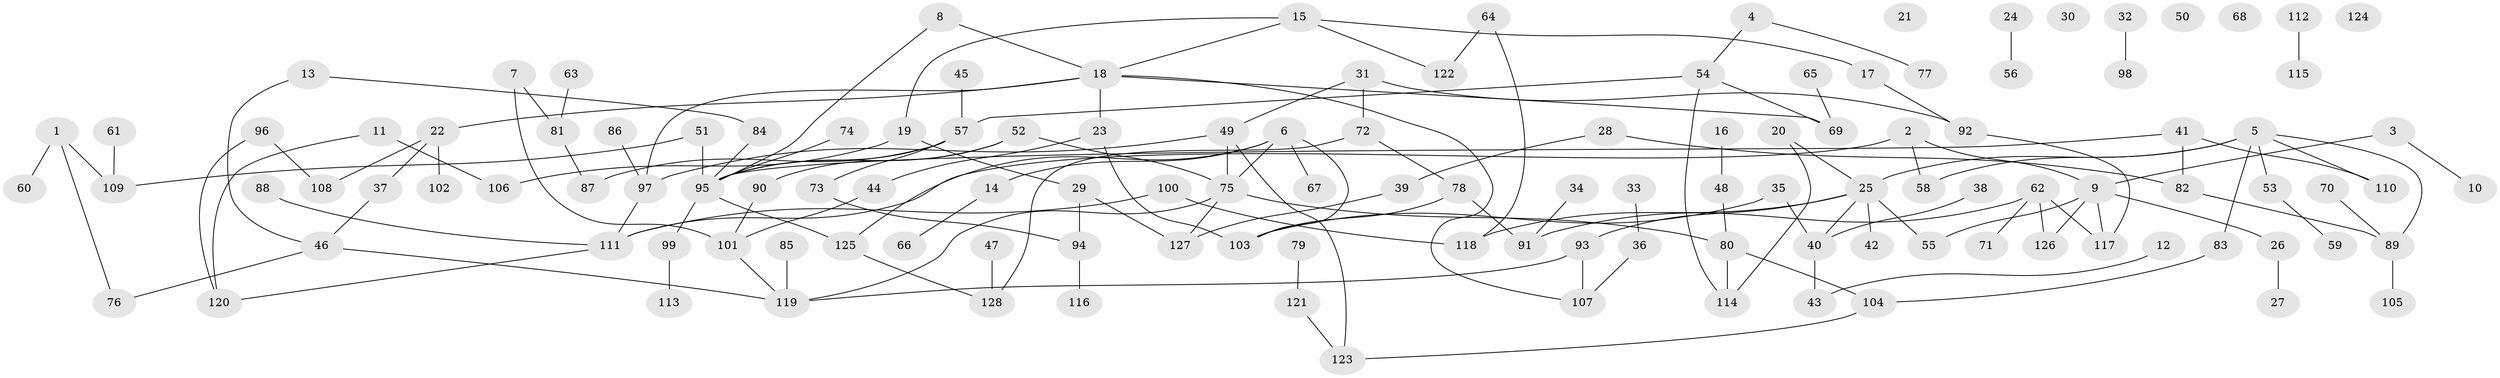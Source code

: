 // Generated by graph-tools (version 1.1) at 2025/25/03/09/25 03:25:20]
// undirected, 128 vertices, 152 edges
graph export_dot {
graph [start="1"]
  node [color=gray90,style=filled];
  1;
  2;
  3;
  4;
  5;
  6;
  7;
  8;
  9;
  10;
  11;
  12;
  13;
  14;
  15;
  16;
  17;
  18;
  19;
  20;
  21;
  22;
  23;
  24;
  25;
  26;
  27;
  28;
  29;
  30;
  31;
  32;
  33;
  34;
  35;
  36;
  37;
  38;
  39;
  40;
  41;
  42;
  43;
  44;
  45;
  46;
  47;
  48;
  49;
  50;
  51;
  52;
  53;
  54;
  55;
  56;
  57;
  58;
  59;
  60;
  61;
  62;
  63;
  64;
  65;
  66;
  67;
  68;
  69;
  70;
  71;
  72;
  73;
  74;
  75;
  76;
  77;
  78;
  79;
  80;
  81;
  82;
  83;
  84;
  85;
  86;
  87;
  88;
  89;
  90;
  91;
  92;
  93;
  94;
  95;
  96;
  97;
  98;
  99;
  100;
  101;
  102;
  103;
  104;
  105;
  106;
  107;
  108;
  109;
  110;
  111;
  112;
  113;
  114;
  115;
  116;
  117;
  118;
  119;
  120;
  121;
  122;
  123;
  124;
  125;
  126;
  127;
  128;
  1 -- 60;
  1 -- 76;
  1 -- 109;
  2 -- 9;
  2 -- 58;
  2 -- 111;
  3 -- 9;
  3 -- 10;
  4 -- 54;
  4 -- 77;
  5 -- 25;
  5 -- 53;
  5 -- 58;
  5 -- 83;
  5 -- 89;
  5 -- 110;
  6 -- 14;
  6 -- 67;
  6 -- 75;
  6 -- 103;
  6 -- 125;
  7 -- 81;
  7 -- 101;
  8 -- 18;
  8 -- 95;
  9 -- 26;
  9 -- 55;
  9 -- 117;
  9 -- 126;
  11 -- 106;
  11 -- 120;
  12 -- 43;
  13 -- 46;
  13 -- 84;
  14 -- 66;
  15 -- 17;
  15 -- 18;
  15 -- 19;
  15 -- 122;
  16 -- 48;
  17 -- 92;
  18 -- 22;
  18 -- 23;
  18 -- 69;
  18 -- 97;
  18 -- 107;
  19 -- 29;
  19 -- 106;
  20 -- 25;
  20 -- 114;
  22 -- 37;
  22 -- 102;
  22 -- 108;
  23 -- 44;
  23 -- 103;
  24 -- 56;
  25 -- 40;
  25 -- 42;
  25 -- 55;
  25 -- 93;
  25 -- 118;
  26 -- 27;
  28 -- 39;
  28 -- 82;
  29 -- 94;
  29 -- 127;
  31 -- 49;
  31 -- 72;
  31 -- 92;
  32 -- 98;
  33 -- 36;
  34 -- 91;
  35 -- 40;
  35 -- 103;
  36 -- 107;
  37 -- 46;
  38 -- 40;
  39 -- 127;
  40 -- 43;
  41 -- 82;
  41 -- 95;
  41 -- 110;
  44 -- 101;
  45 -- 57;
  46 -- 76;
  46 -- 119;
  47 -- 128;
  48 -- 80;
  49 -- 75;
  49 -- 97;
  49 -- 123;
  51 -- 95;
  51 -- 109;
  52 -- 75;
  52 -- 90;
  52 -- 95;
  53 -- 59;
  54 -- 57;
  54 -- 69;
  54 -- 114;
  57 -- 73;
  57 -- 87;
  57 -- 95;
  61 -- 109;
  62 -- 71;
  62 -- 91;
  62 -- 117;
  62 -- 126;
  63 -- 81;
  64 -- 118;
  64 -- 122;
  65 -- 69;
  70 -- 89;
  72 -- 78;
  72 -- 128;
  73 -- 94;
  74 -- 95;
  75 -- 80;
  75 -- 119;
  75 -- 127;
  78 -- 91;
  78 -- 103;
  79 -- 121;
  80 -- 104;
  80 -- 114;
  81 -- 87;
  82 -- 89;
  83 -- 104;
  84 -- 95;
  85 -- 119;
  86 -- 97;
  88 -- 111;
  89 -- 105;
  90 -- 101;
  92 -- 117;
  93 -- 107;
  93 -- 119;
  94 -- 116;
  95 -- 99;
  95 -- 125;
  96 -- 108;
  96 -- 120;
  97 -- 111;
  99 -- 113;
  100 -- 111;
  100 -- 118;
  101 -- 119;
  104 -- 123;
  111 -- 120;
  112 -- 115;
  121 -- 123;
  125 -- 128;
}
